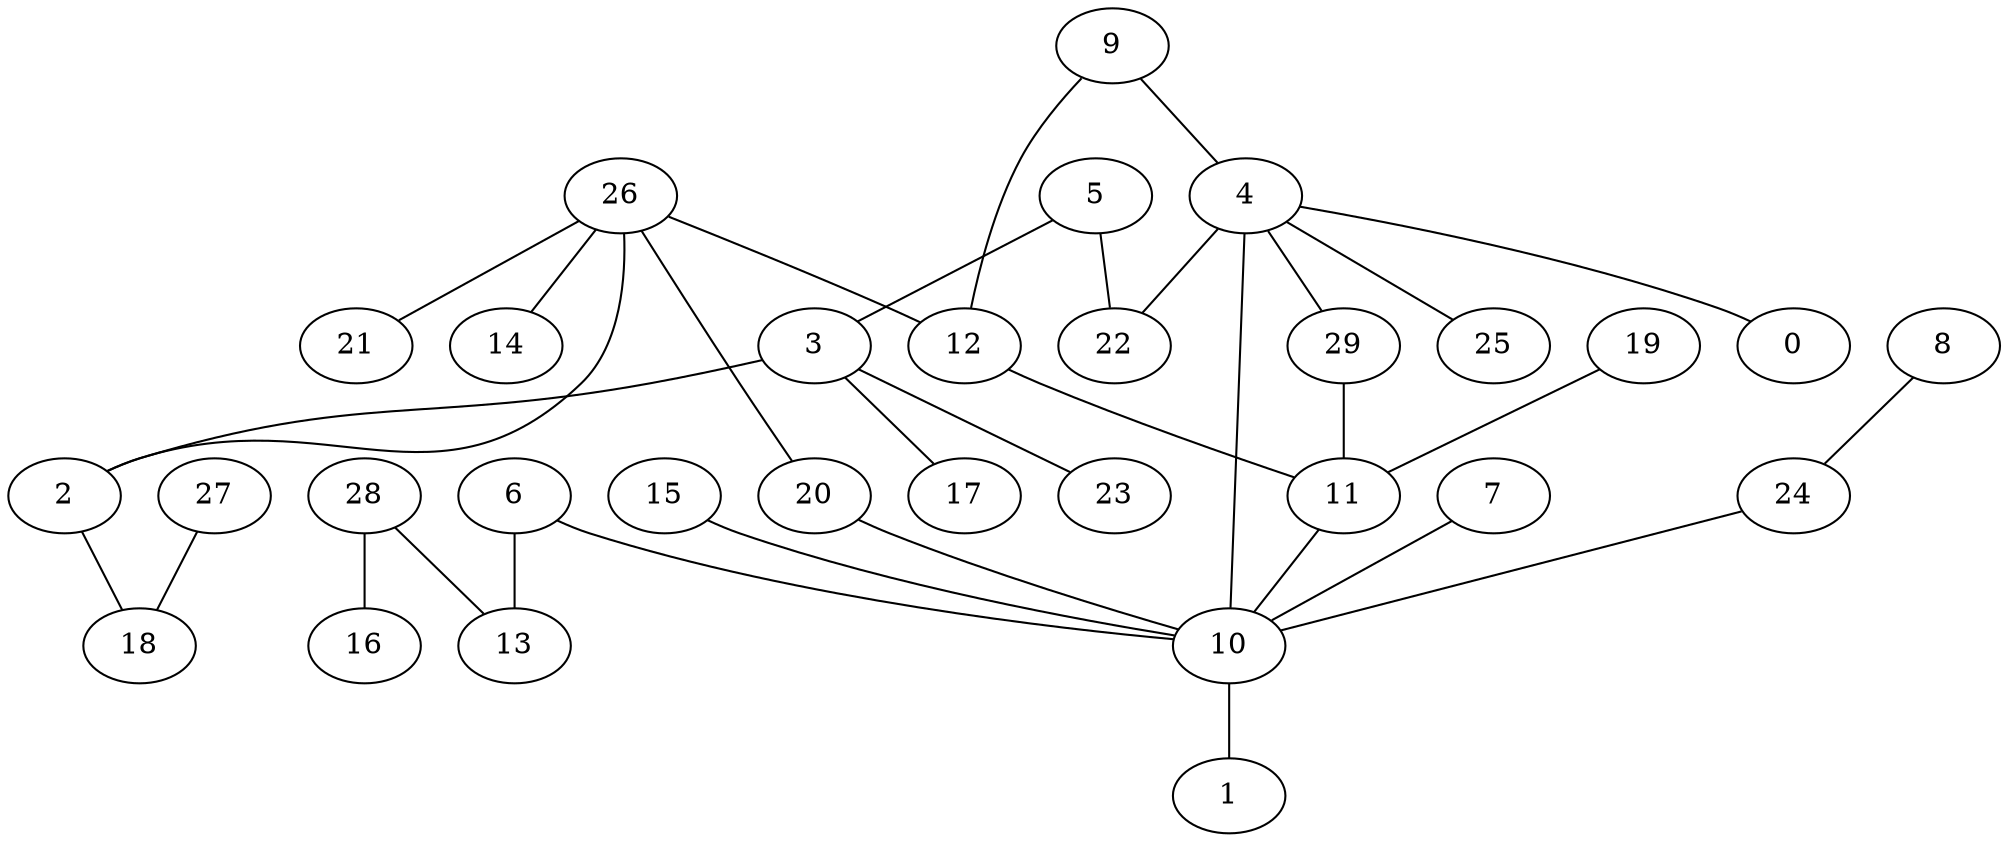 digraph GG_graph {

subgraph G_graph {
edge [color = black]
"29" -> "11" [dir = none]
"15" -> "10" [dir = none]
"3" -> "23" [dir = none]
"3" -> "17" [dir = none]
"3" -> "2" [dir = none]
"6" -> "13" [dir = none]
"6" -> "10" [dir = none]
"19" -> "11" [dir = none]
"11" -> "10" [dir = none]
"26" -> "21" [dir = none]
"26" -> "2" [dir = none]
"26" -> "14" [dir = none]
"26" -> "20" [dir = none]
"26" -> "12" [dir = none]
"27" -> "18" [dir = none]
"2" -> "18" [dir = none]
"4" -> "22" [dir = none]
"4" -> "25" [dir = none]
"4" -> "0" [dir = none]
"4" -> "10" [dir = none]
"9" -> "4" [dir = none]
"9" -> "12" [dir = none]
"28" -> "16" [dir = none]
"28" -> "13" [dir = none]
"10" -> "1" [dir = none]
"7" -> "10" [dir = none]
"24" -> "10" [dir = none]
"5" -> "22" [dir = none]
"8" -> "24" [dir = none]
"20" -> "10" [dir = none]
"5" -> "3" [dir = none]
"12" -> "11" [dir = none]
"4" -> "29" [dir = none]
}

}
